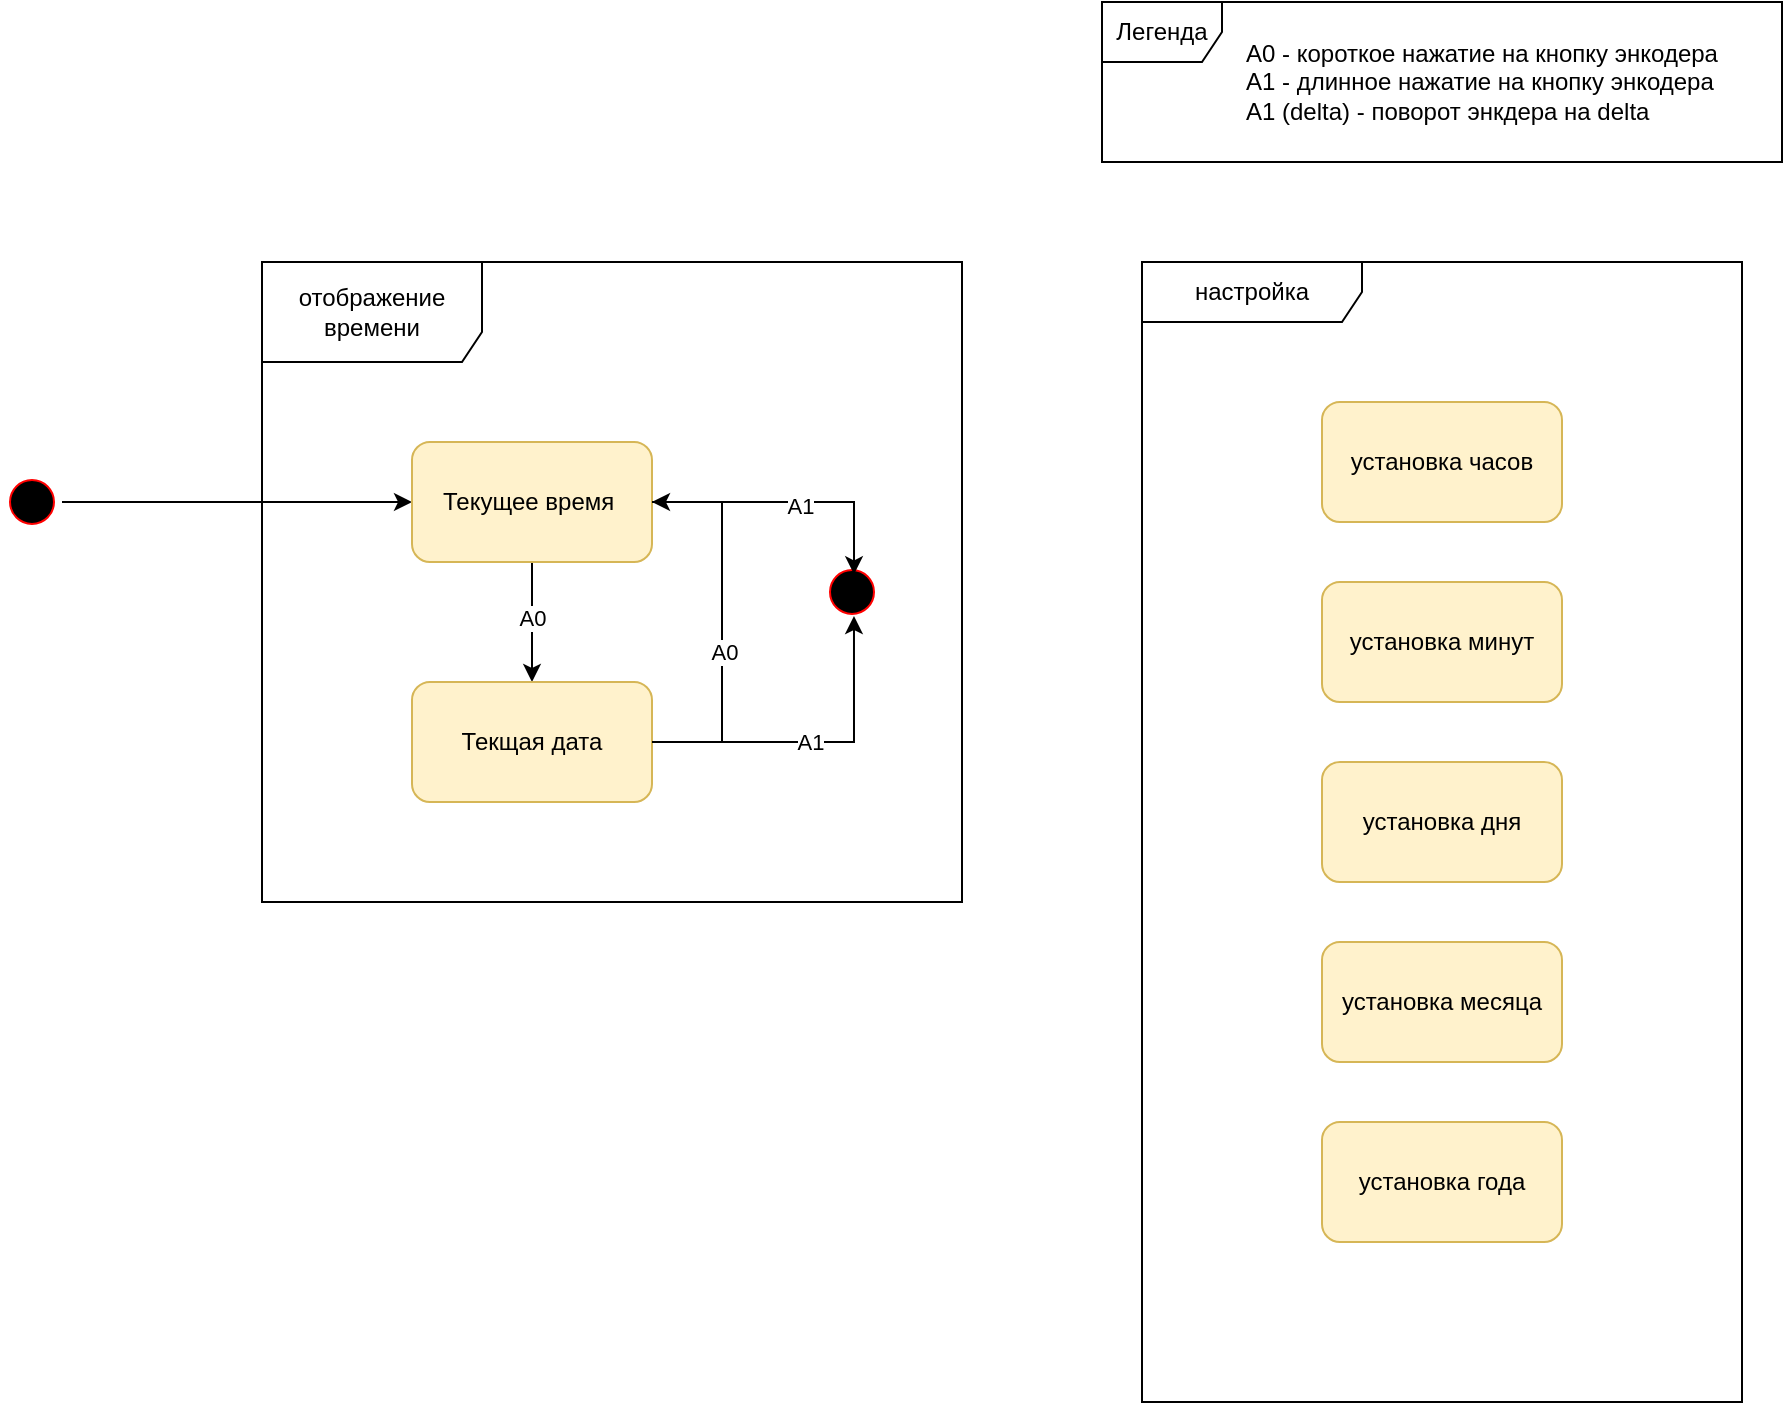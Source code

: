 <mxfile version="27.0.5">
  <diagram name="Page-1" id="58cdce13-f638-feb5-8d6f-7d28b1aa9fa0">
    <mxGraphModel dx="984" dy="572" grid="1" gridSize="10" guides="1" tooltips="1" connect="1" arrows="1" fold="1" page="1" pageScale="1" pageWidth="1100" pageHeight="850" background="none" math="0" shadow="0">
      <root>
        <mxCell id="0" />
        <mxCell id="1" parent="0" />
        <mxCell id="ddGPCLBjGYmsnnbJaNcZ-5" style="edgeStyle=orthogonalEdgeStyle;rounded=0;orthogonalLoop=1;jettySize=auto;html=1;" edge="1" parent="1" source="382b91b5511bd0f7-1" target="ddGPCLBjGYmsnnbJaNcZ-1">
          <mxGeometry relative="1" as="geometry" />
        </mxCell>
        <mxCell id="382b91b5511bd0f7-1" value="" style="ellipse;html=1;shape=startState;fillColor=#000000;strokeColor=#ff0000;rounded=1;shadow=0;comic=0;labelBackgroundColor=none;fontFamily=Verdana;fontSize=12;fontColor=#000000;align=center;direction=south;" parent="1" vertex="1">
          <mxGeometry x="140" y="265" width="30" height="30" as="geometry" />
        </mxCell>
        <mxCell id="ddGPCLBjGYmsnnbJaNcZ-6" style="edgeStyle=orthogonalEdgeStyle;rounded=0;orthogonalLoop=1;jettySize=auto;html=1;exitX=0.5;exitY=1;exitDx=0;exitDy=0;entryX=0.5;entryY=0;entryDx=0;entryDy=0;" edge="1" parent="1" source="ddGPCLBjGYmsnnbJaNcZ-1" target="ddGPCLBjGYmsnnbJaNcZ-3">
          <mxGeometry relative="1" as="geometry" />
        </mxCell>
        <mxCell id="ddGPCLBjGYmsnnbJaNcZ-7" value="A0" style="edgeLabel;html=1;align=center;verticalAlign=middle;resizable=0;points=[];" vertex="1" connectable="0" parent="ddGPCLBjGYmsnnbJaNcZ-6">
          <mxGeometry x="-0.083" relative="1" as="geometry">
            <mxPoint as="offset" />
          </mxGeometry>
        </mxCell>
        <mxCell id="ddGPCLBjGYmsnnbJaNcZ-1" value="Текущее время&amp;nbsp;" style="rounded=1;whiteSpace=wrap;html=1;fillColor=#fff2cc;strokeColor=#d6b656;" vertex="1" parent="1">
          <mxGeometry x="345" y="250" width="120" height="60" as="geometry" />
        </mxCell>
        <mxCell id="ddGPCLBjGYmsnnbJaNcZ-22" style="edgeStyle=orthogonalEdgeStyle;rounded=0;orthogonalLoop=1;jettySize=auto;html=1;entryX=0.9;entryY=0.467;entryDx=0;entryDy=0;entryPerimeter=0;" edge="1" parent="1" source="ddGPCLBjGYmsnnbJaNcZ-3" target="ddGPCLBjGYmsnnbJaNcZ-21">
          <mxGeometry relative="1" as="geometry" />
        </mxCell>
        <mxCell id="ddGPCLBjGYmsnnbJaNcZ-23" value="A1" style="edgeLabel;html=1;align=center;verticalAlign=middle;resizable=0;points=[];" vertex="1" connectable="0" parent="ddGPCLBjGYmsnnbJaNcZ-22">
          <mxGeometry x="-0.04" relative="1" as="geometry">
            <mxPoint as="offset" />
          </mxGeometry>
        </mxCell>
        <mxCell id="ddGPCLBjGYmsnnbJaNcZ-3" value="Текщая дата" style="rounded=1;whiteSpace=wrap;html=1;fillColor=#fff2cc;strokeColor=#d6b656;" vertex="1" parent="1">
          <mxGeometry x="345" y="370" width="120" height="60" as="geometry" />
        </mxCell>
        <mxCell id="ddGPCLBjGYmsnnbJaNcZ-4" value="отображение времени" style="shape=umlFrame;whiteSpace=wrap;html=1;pointerEvents=0;width=110;height=50;" vertex="1" parent="1">
          <mxGeometry x="270" y="160" width="350" height="320" as="geometry" />
        </mxCell>
        <mxCell id="ddGPCLBjGYmsnnbJaNcZ-9" style="edgeStyle=orthogonalEdgeStyle;rounded=0;orthogonalLoop=1;jettySize=auto;html=1;entryX=1;entryY=0.5;entryDx=0;entryDy=0;" edge="1" parent="1" source="ddGPCLBjGYmsnnbJaNcZ-3" target="ddGPCLBjGYmsnnbJaNcZ-1">
          <mxGeometry relative="1" as="geometry">
            <Array as="points">
              <mxPoint x="500" y="400" />
              <mxPoint x="500" y="280" />
            </Array>
          </mxGeometry>
        </mxCell>
        <mxCell id="ddGPCLBjGYmsnnbJaNcZ-10" value="A0" style="edgeLabel;html=1;align=center;verticalAlign=middle;resizable=0;points=[];" vertex="1" connectable="0" parent="ddGPCLBjGYmsnnbJaNcZ-9">
          <mxGeometry x="-0.159" y="-1" relative="1" as="geometry">
            <mxPoint as="offset" />
          </mxGeometry>
        </mxCell>
        <mxCell id="ddGPCLBjGYmsnnbJaNcZ-12" value="Легенда" style="shape=umlFrame;whiteSpace=wrap;html=1;pointerEvents=0;" vertex="1" parent="1">
          <mxGeometry x="690" y="30" width="340" height="80" as="geometry" />
        </mxCell>
        <mxCell id="ddGPCLBjGYmsnnbJaNcZ-13" value="A0 - короткое нажатие на кнопку энкодера&lt;div&gt;A1 - длинное нажатие на кнопку энкодера&lt;br&gt;A1 (delta) - поворот энкдера на delta&lt;/div&gt;" style="text;html=1;align=left;verticalAlign=middle;resizable=0;points=[];autosize=1;strokeColor=none;fillColor=none;" vertex="1" parent="1">
          <mxGeometry x="760" y="40" width="260" height="60" as="geometry" />
        </mxCell>
        <mxCell id="ddGPCLBjGYmsnnbJaNcZ-14" value="настройка" style="shape=umlFrame;whiteSpace=wrap;html=1;pointerEvents=0;width=110;height=30;" vertex="1" parent="1">
          <mxGeometry x="710" y="160" width="300" height="570" as="geometry" />
        </mxCell>
        <mxCell id="ddGPCLBjGYmsnnbJaNcZ-15" value="установка часов" style="rounded=1;whiteSpace=wrap;html=1;fillColor=#fff2cc;strokeColor=#d6b656;" vertex="1" parent="1">
          <mxGeometry x="800" y="230" width="120" height="60" as="geometry" />
        </mxCell>
        <mxCell id="ddGPCLBjGYmsnnbJaNcZ-16" value="установка минут" style="rounded=1;whiteSpace=wrap;html=1;fillColor=#fff2cc;strokeColor=#d6b656;" vertex="1" parent="1">
          <mxGeometry x="800" y="320" width="120" height="60" as="geometry" />
        </mxCell>
        <mxCell id="ddGPCLBjGYmsnnbJaNcZ-17" value="установка дня" style="rounded=1;whiteSpace=wrap;html=1;fillColor=#fff2cc;strokeColor=#d6b656;" vertex="1" parent="1">
          <mxGeometry x="800" y="410" width="120" height="60" as="geometry" />
        </mxCell>
        <mxCell id="ddGPCLBjGYmsnnbJaNcZ-18" value="установка месяца" style="rounded=1;whiteSpace=wrap;html=1;fillColor=#fff2cc;strokeColor=#d6b656;" vertex="1" parent="1">
          <mxGeometry x="800" y="500" width="120" height="60" as="geometry" />
        </mxCell>
        <mxCell id="ddGPCLBjGYmsnnbJaNcZ-19" value="установка года" style="rounded=1;whiteSpace=wrap;html=1;fillColor=#fff2cc;strokeColor=#d6b656;" vertex="1" parent="1">
          <mxGeometry x="800" y="590" width="120" height="60" as="geometry" />
        </mxCell>
        <mxCell id="ddGPCLBjGYmsnnbJaNcZ-21" value="" style="ellipse;html=1;shape=startState;fillColor=#000000;strokeColor=#ff0000;rounded=1;shadow=0;comic=0;labelBackgroundColor=none;fontFamily=Verdana;fontSize=12;fontColor=#000000;align=center;direction=south;" vertex="1" parent="1">
          <mxGeometry x="550" y="310" width="30" height="30" as="geometry" />
        </mxCell>
        <mxCell id="ddGPCLBjGYmsnnbJaNcZ-24" style="edgeStyle=orthogonalEdgeStyle;rounded=0;orthogonalLoop=1;jettySize=auto;html=1;entryX=0.205;entryY=0.466;entryDx=0;entryDy=0;entryPerimeter=0;" edge="1" parent="1" source="ddGPCLBjGYmsnnbJaNcZ-1" target="ddGPCLBjGYmsnnbJaNcZ-21">
          <mxGeometry relative="1" as="geometry">
            <Array as="points">
              <mxPoint x="566" y="280" />
            </Array>
          </mxGeometry>
        </mxCell>
        <mxCell id="ddGPCLBjGYmsnnbJaNcZ-25" value="A1" style="edgeLabel;html=1;align=center;verticalAlign=middle;resizable=0;points=[];" vertex="1" connectable="0" parent="ddGPCLBjGYmsnnbJaNcZ-24">
          <mxGeometry x="0.069" y="-2" relative="1" as="geometry">
            <mxPoint as="offset" />
          </mxGeometry>
        </mxCell>
      </root>
    </mxGraphModel>
  </diagram>
</mxfile>
